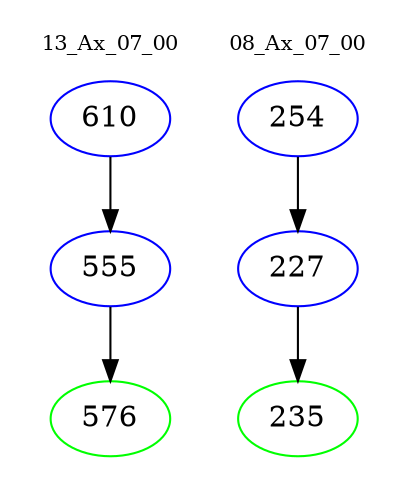 digraph{
subgraph cluster_0 {
color = white
label = "13_Ax_07_00";
fontsize=10;
T0_610 [label="610", color="blue"]
T0_610 -> T0_555 [color="black"]
T0_555 [label="555", color="blue"]
T0_555 -> T0_576 [color="black"]
T0_576 [label="576", color="green"]
}
subgraph cluster_1 {
color = white
label = "08_Ax_07_00";
fontsize=10;
T1_254 [label="254", color="blue"]
T1_254 -> T1_227 [color="black"]
T1_227 [label="227", color="blue"]
T1_227 -> T1_235 [color="black"]
T1_235 [label="235", color="green"]
}
}
